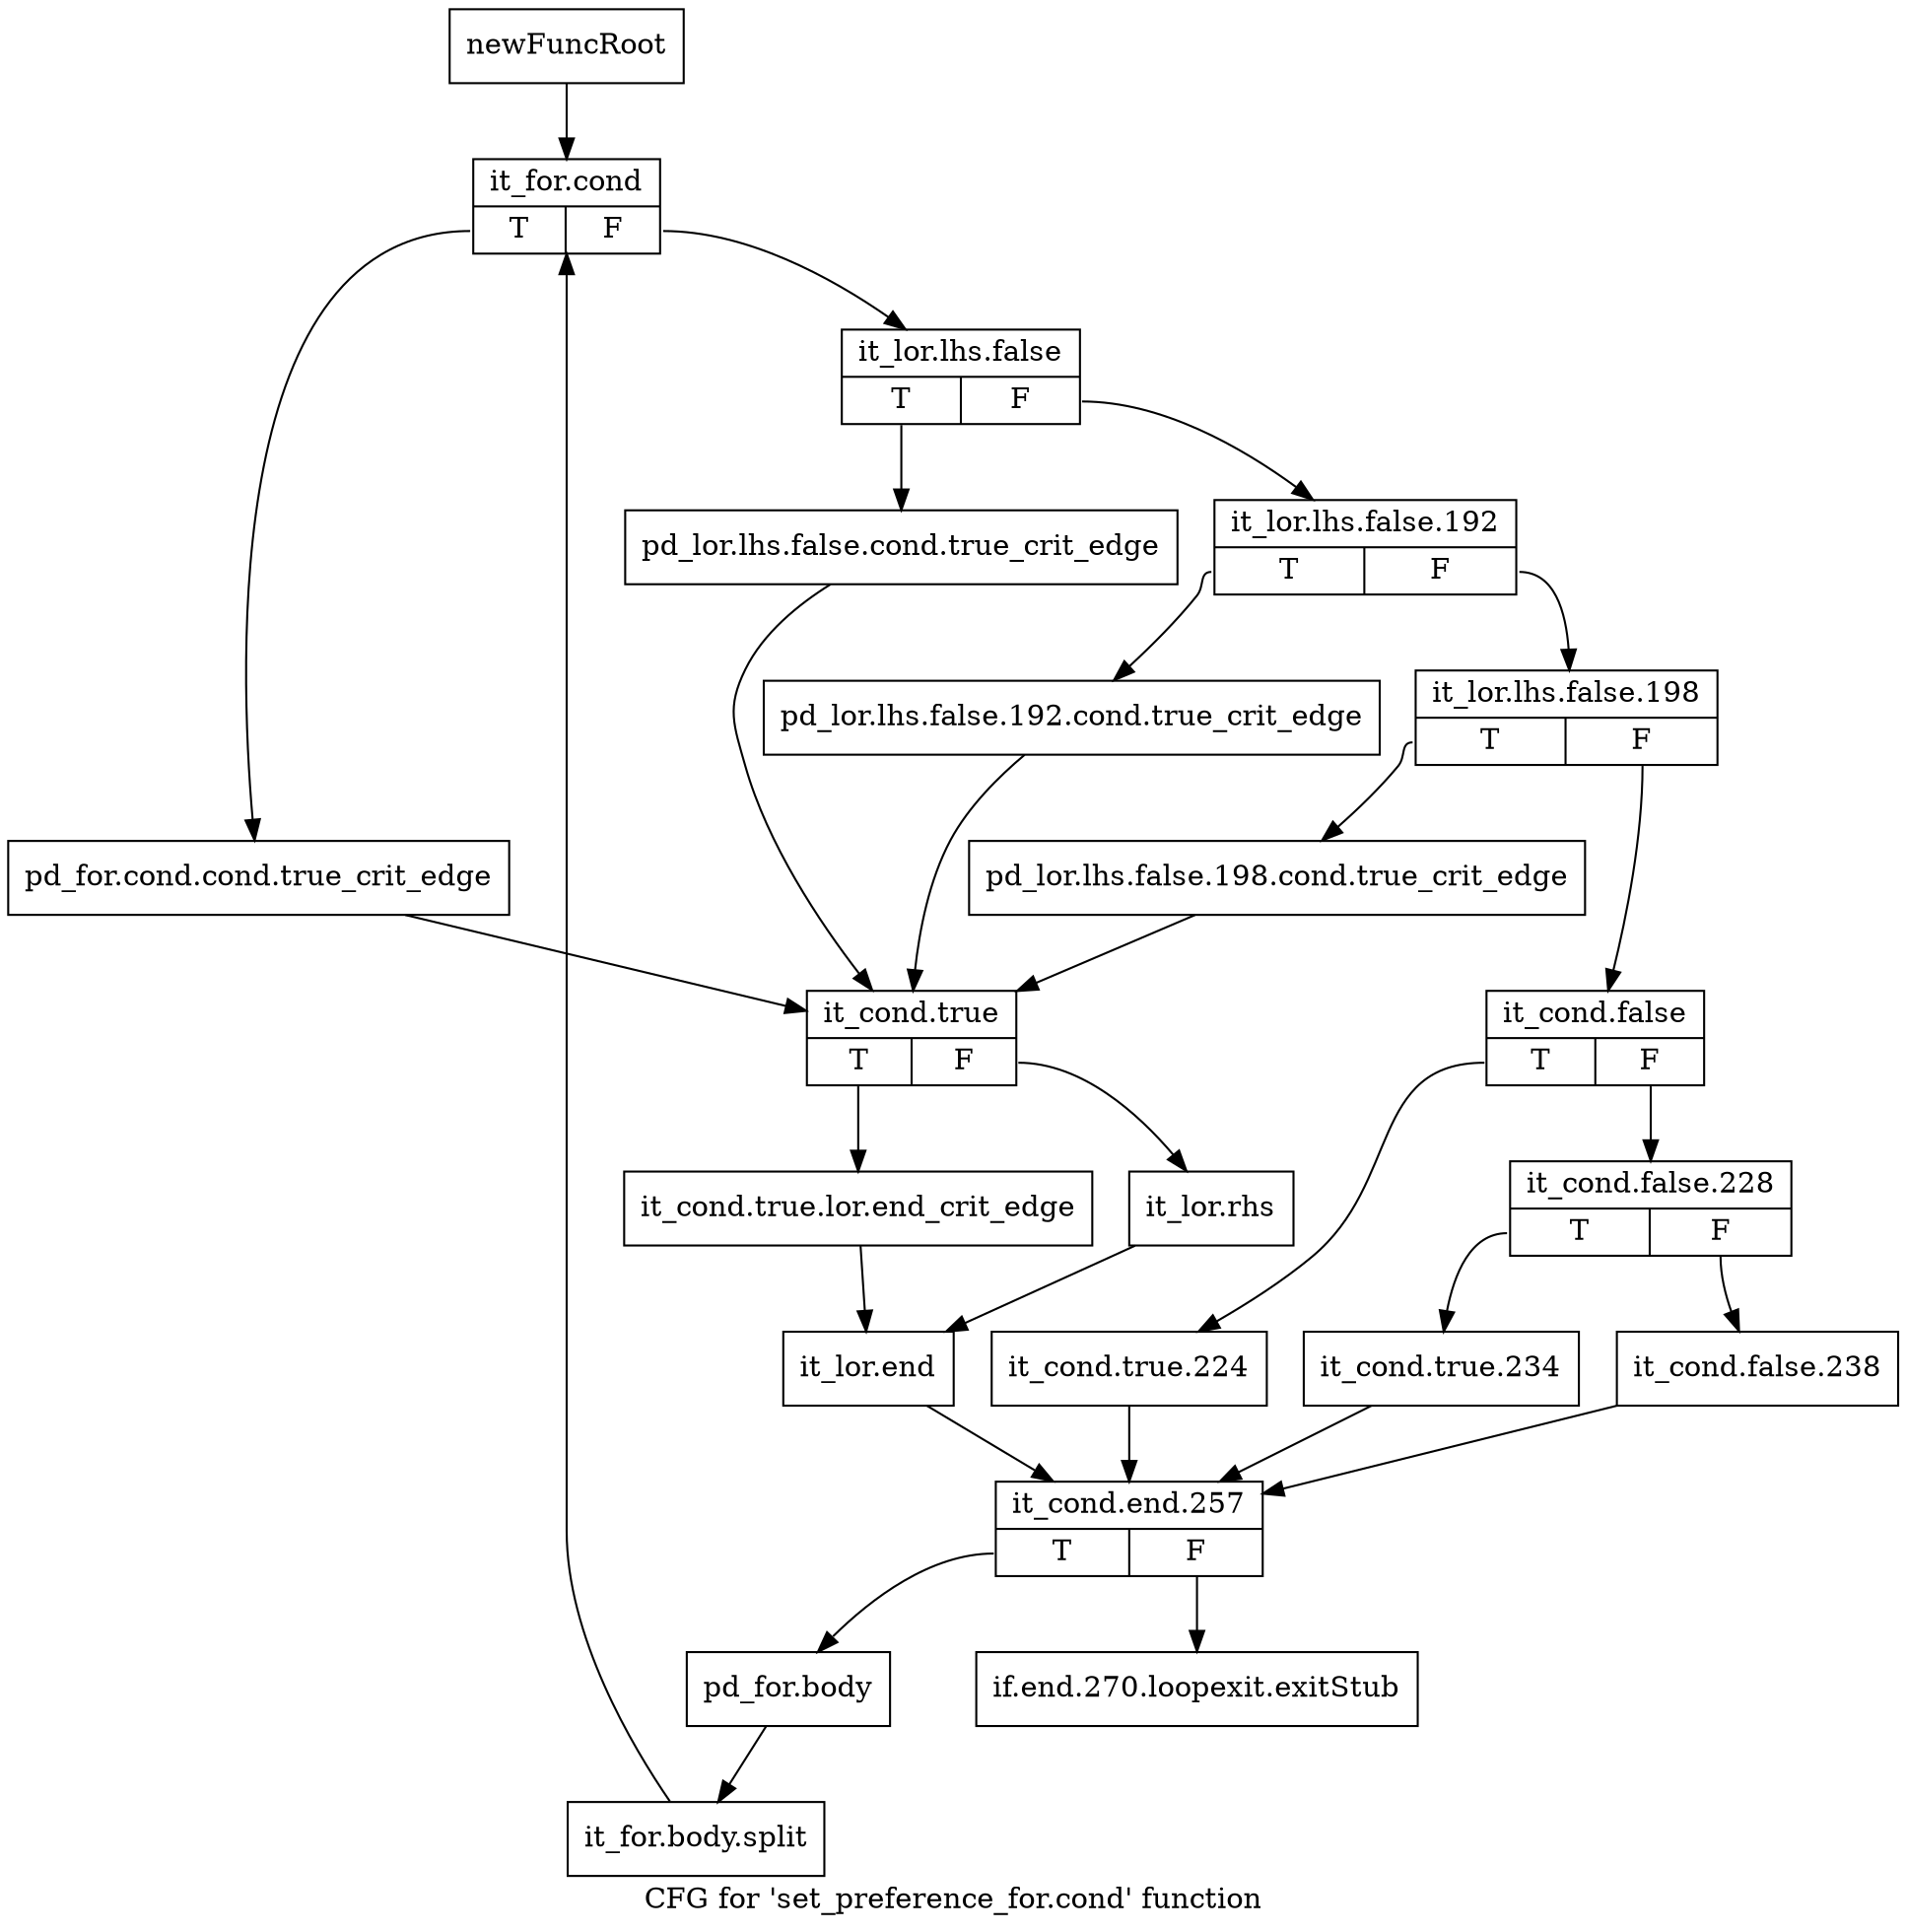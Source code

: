 digraph "CFG for 'set_preference_for.cond' function" {
	label="CFG for 'set_preference_for.cond' function";

	Node0xb26d460 [shape=record,label="{newFuncRoot}"];
	Node0xb26d460 -> Node0xb26d500;
	Node0xb26d4b0 [shape=record,label="{if.end.270.loopexit.exitStub}"];
	Node0xb26d500 [shape=record,label="{it_for.cond|{<s0>T|<s1>F}}"];
	Node0xb26d500:s0 -> Node0xb26d8c0;
	Node0xb26d500:s1 -> Node0xb26d550;
	Node0xb26d550 [shape=record,label="{it_lor.lhs.false|{<s0>T|<s1>F}}"];
	Node0xb26d550:s0 -> Node0xb26d870;
	Node0xb26d550:s1 -> Node0xb26d5a0;
	Node0xb26d5a0 [shape=record,label="{it_lor.lhs.false.192|{<s0>T|<s1>F}}"];
	Node0xb26d5a0:s0 -> Node0xb26d820;
	Node0xb26d5a0:s1 -> Node0xb26d5f0;
	Node0xb26d5f0 [shape=record,label="{it_lor.lhs.false.198|{<s0>T|<s1>F}}"];
	Node0xb26d5f0:s0 -> Node0xb26d7d0;
	Node0xb26d5f0:s1 -> Node0xb26d640;
	Node0xb26d640 [shape=record,label="{it_cond.false|{<s0>T|<s1>F}}"];
	Node0xb26d640:s0 -> Node0xb26d780;
	Node0xb26d640:s1 -> Node0xb26d690;
	Node0xb26d690 [shape=record,label="{it_cond.false.228|{<s0>T|<s1>F}}"];
	Node0xb26d690:s0 -> Node0xb26d730;
	Node0xb26d690:s1 -> Node0xb26d6e0;
	Node0xb26d6e0 [shape=record,label="{it_cond.false.238}"];
	Node0xb26d6e0 -> Node0xb26da50;
	Node0xb26d730 [shape=record,label="{it_cond.true.234}"];
	Node0xb26d730 -> Node0xb26da50;
	Node0xb26d780 [shape=record,label="{it_cond.true.224}"];
	Node0xb26d780 -> Node0xb26da50;
	Node0xb26d7d0 [shape=record,label="{pd_lor.lhs.false.198.cond.true_crit_edge}"];
	Node0xb26d7d0 -> Node0xb26d910;
	Node0xb26d820 [shape=record,label="{pd_lor.lhs.false.192.cond.true_crit_edge}"];
	Node0xb26d820 -> Node0xb26d910;
	Node0xb26d870 [shape=record,label="{pd_lor.lhs.false.cond.true_crit_edge}"];
	Node0xb26d870 -> Node0xb26d910;
	Node0xb26d8c0 [shape=record,label="{pd_for.cond.cond.true_crit_edge}"];
	Node0xb26d8c0 -> Node0xb26d910;
	Node0xb26d910 [shape=record,label="{it_cond.true|{<s0>T|<s1>F}}"];
	Node0xb26d910:s0 -> Node0xb26d9b0;
	Node0xb26d910:s1 -> Node0xb26d960;
	Node0xb26d960 [shape=record,label="{it_lor.rhs}"];
	Node0xb26d960 -> Node0xb26da00;
	Node0xb26d9b0 [shape=record,label="{it_cond.true.lor.end_crit_edge}"];
	Node0xb26d9b0 -> Node0xb26da00;
	Node0xb26da00 [shape=record,label="{it_lor.end}"];
	Node0xb26da00 -> Node0xb26da50;
	Node0xb26da50 [shape=record,label="{it_cond.end.257|{<s0>T|<s1>F}}"];
	Node0xb26da50:s0 -> Node0xb26daa0;
	Node0xb26da50:s1 -> Node0xb26d4b0;
	Node0xb26daa0 [shape=record,label="{pd_for.body}"];
	Node0xb26daa0 -> Node0xf6f6e20;
	Node0xf6f6e20 [shape=record,label="{it_for.body.split}"];
	Node0xf6f6e20 -> Node0xb26d500;
}
